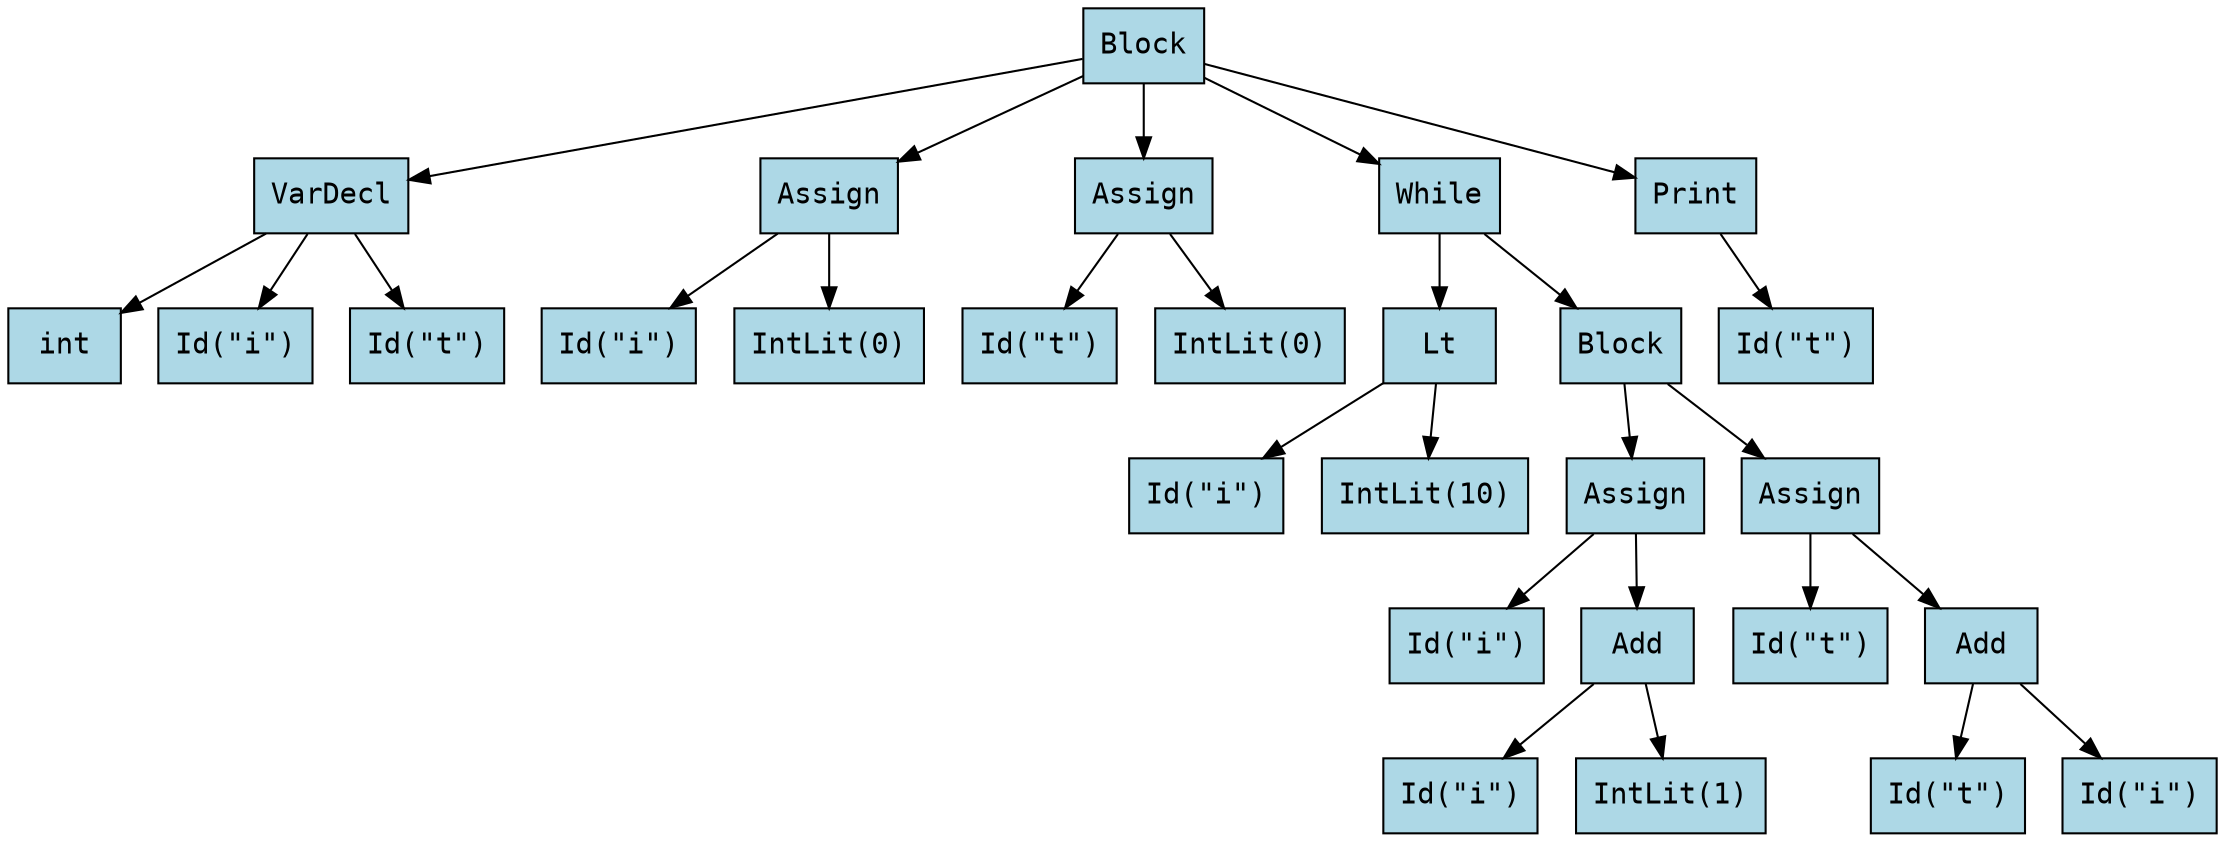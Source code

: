 digraph AST {
node [shape=box style=filled fontname=Courier];
0[label="Block" fillcolor="lightblue"];0 -> 1;
1[label="VarDecl" fillcolor="lightblue"];1 -> 2;
2[label="int" fillcolor="lightblue"];1 -> 3;
3[label="Id(\"i\")" fillcolor="lightblue"];1 -> 4;
4[label="Id(\"t\")" fillcolor="lightblue"];0 -> 5;
5[label="Assign" fillcolor="lightblue"];5 -> 6;
6[label="Id(\"i\")" fillcolor="lightblue"];5 -> 7;
7[label="IntLit(0)" fillcolor="lightblue"];0 -> 8;
8[label="Assign" fillcolor="lightblue"];8 -> 9;
9[label="Id(\"t\")" fillcolor="lightblue"];8 -> 10;
10[label="IntLit(0)" fillcolor="lightblue"];0 -> 11;
11[label="While" fillcolor="lightblue"];11 -> 12;
12[label="Lt" fillcolor="lightblue"];12 -> 13;
13[label="Id(\"i\")" fillcolor="lightblue"];12 -> 14;
14[label="IntLit(10)" fillcolor="lightblue"];11 -> 15;
15[label="Block" fillcolor="lightblue"];15 -> 16;
16[label="Assign" fillcolor="lightblue"];16 -> 17;
17[label="Id(\"i\")" fillcolor="lightblue"];16 -> 18;
18[label="Add" fillcolor="lightblue"];18 -> 19;
19[label="Id(\"i\")" fillcolor="lightblue"];18 -> 20;
20[label="IntLit(1)" fillcolor="lightblue"];15 -> 21;
21[label="Assign" fillcolor="lightblue"];21 -> 22;
22[label="Id(\"t\")" fillcolor="lightblue"];21 -> 23;
23[label="Add" fillcolor="lightblue"];23 -> 24;
24[label="Id(\"t\")" fillcolor="lightblue"];23 -> 25;
25[label="Id(\"i\")" fillcolor="lightblue"];0 -> 26;
26[label="Print" fillcolor="lightblue"];26 -> 27;
27[label="Id(\"t\")" fillcolor="lightblue"];}
